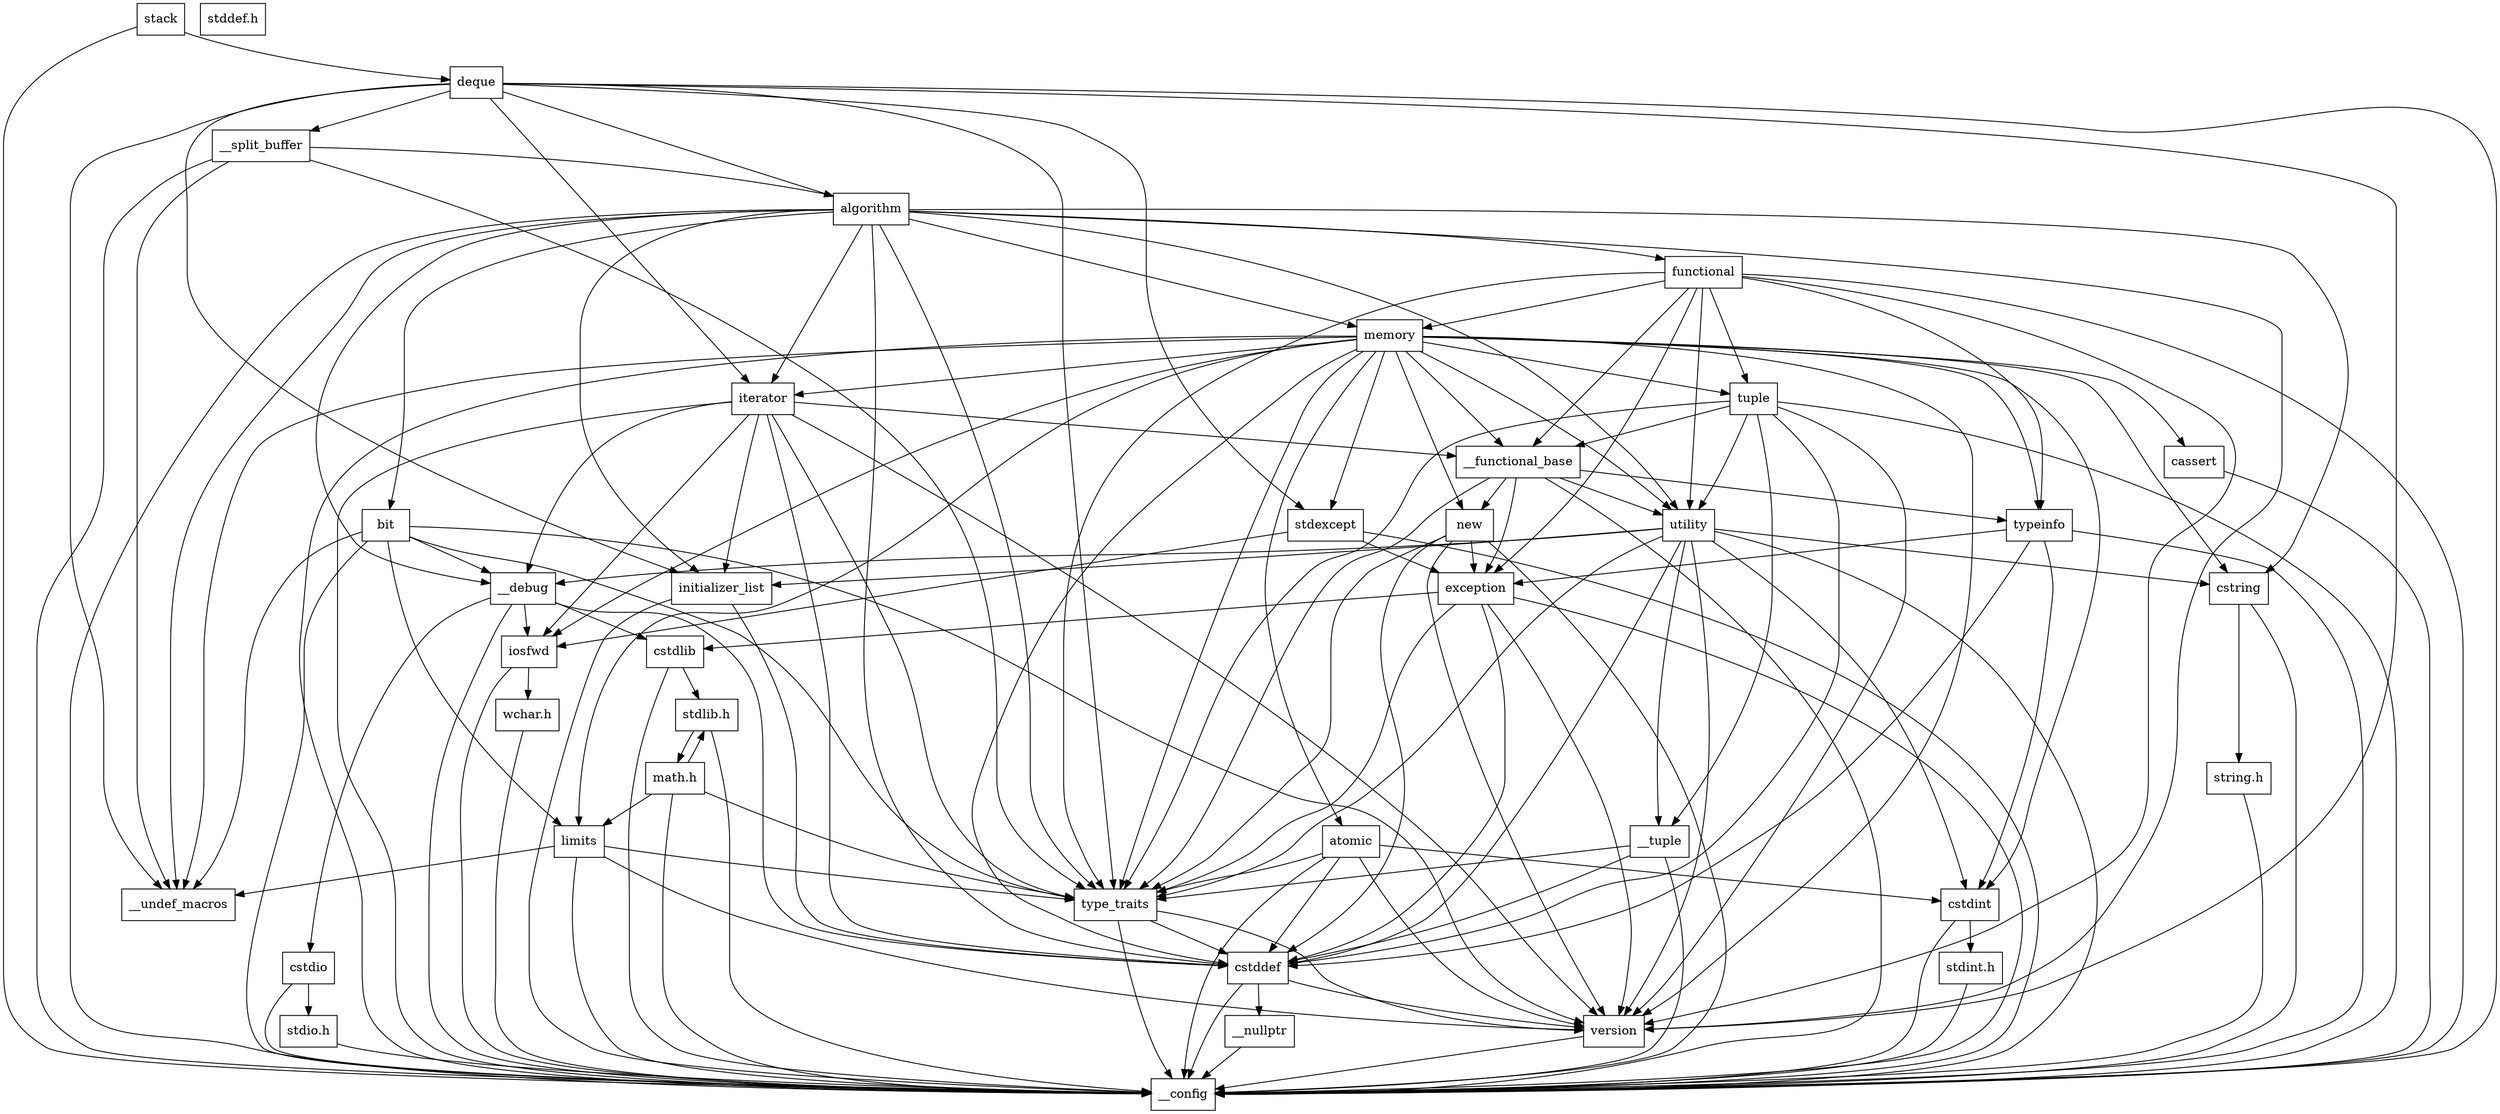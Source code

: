 digraph "dependencies" {
  header_1 [ shape="box", label="stack"];
  header_2 [ shape="box", label="__config"];
  header_11 [ shape="box", label="deque"];
  header_12 [ shape="box", label="__split_buffer"];
  header_13 [ shape="box", label="type_traits"];
  header_14 [ shape="box", label="cstddef"];
  header_15 [ shape="box", label="version"];
  header_18 [ shape="box", label="__nullptr"];
  header_19 [ shape="box", label="algorithm"];
  header_20 [ shape="box", label="initializer_list"];
  header_21 [ shape="box", label="cstring"];
  header_22 [ shape="box", label="string.h"];
  header_25 [ shape="box", label="stddef.h"];
  header_29 [ shape="box", label="utility"];
  header_30 [ shape="box", label="__tuple"];
  header_31 [ shape="box", label="cstdint"];
  header_32 [ shape="box", label="stdint.h"];
  header_40 [ shape="box", label="__debug"];
  header_41 [ shape="box", label="iosfwd"];
  header_42 [ shape="box", label="wchar.h"];
  header_52 [ shape="box", label="cstdlib"];
  header_53 [ shape="box", label="stdlib.h"];
  header_78 [ shape="box", label="math.h"];
  header_90 [ shape="box", label="limits"];
  header_91 [ shape="box", label="__undef_macros"];
  header_92 [ shape="box", label="cstdio"];
  header_93 [ shape="box", label="stdio.h"];
  header_102 [ shape="box", label="memory"];
  header_103 [ shape="box", label="typeinfo"];
  header_104 [ shape="box", label="exception"];
  header_105 [ shape="box", label="new"];
  header_106 [ shape="box", label="iterator"];
  header_107 [ shape="box", label="__functional_base"];
  header_108 [ shape="box", label="tuple"];
  header_109 [ shape="box", label="stdexcept"];
  header_110 [ shape="box", label="cassert"];
  header_112 [ shape="box", label="atomic"];
  header_113 [ shape="box", label="functional"];
  header_114 [ shape="box", label="bit"];
  header_90 -> header_2;
  header_90 -> header_13;
  header_90 -> header_91;
  header_90 -> header_15;
  header_11 -> header_2;
  header_11 -> header_12;
  header_11 -> header_13;
  header_11 -> header_20;
  header_11 -> header_106;
  header_11 -> header_19;
  header_11 -> header_109;
  header_11 -> header_15;
  header_11 -> header_91;
  header_52 -> header_2;
  header_52 -> header_53;
  header_78 -> header_2;
  header_78 -> header_53;
  header_78 -> header_13;
  header_78 -> header_90;
  header_18 -> header_2;
  header_22 -> header_2;
  header_105 -> header_2;
  header_105 -> header_104;
  header_105 -> header_13;
  header_105 -> header_14;
  header_105 -> header_15;
  header_15 -> header_2;
  header_106 -> header_2;
  header_106 -> header_41;
  header_106 -> header_107;
  header_106 -> header_13;
  header_106 -> header_14;
  header_106 -> header_20;
  header_106 -> header_15;
  header_106 -> header_40;
  header_29 -> header_2;
  header_29 -> header_30;
  header_29 -> header_13;
  header_29 -> header_20;
  header_29 -> header_14;
  header_29 -> header_21;
  header_29 -> header_31;
  header_29 -> header_15;
  header_29 -> header_40;
  header_21 -> header_2;
  header_21 -> header_22;
  header_110 -> header_2;
  header_12 -> header_2;
  header_12 -> header_13;
  header_12 -> header_19;
  header_12 -> header_91;
  header_19 -> header_2;
  header_19 -> header_20;
  header_19 -> header_13;
  header_19 -> header_21;
  header_19 -> header_29;
  header_19 -> header_102;
  header_19 -> header_113;
  header_19 -> header_106;
  header_19 -> header_14;
  header_19 -> header_114;
  header_19 -> header_15;
  header_19 -> header_40;
  header_19 -> header_91;
  header_53 -> header_2;
  header_53 -> header_78;
  header_112 -> header_2;
  header_112 -> header_14;
  header_112 -> header_31;
  header_112 -> header_13;
  header_112 -> header_15;
  header_92 -> header_2;
  header_92 -> header_93;
  header_108 -> header_2;
  header_108 -> header_30;
  header_108 -> header_14;
  header_108 -> header_13;
  header_108 -> header_107;
  header_108 -> header_29;
  header_108 -> header_15;
  header_13 -> header_2;
  header_13 -> header_14;
  header_13 -> header_15;
  header_42 -> header_2;
  header_30 -> header_2;
  header_30 -> header_14;
  header_30 -> header_13;
  header_32 -> header_2;
  header_93 -> header_2;
  header_14 -> header_2;
  header_14 -> header_15;
  header_14 -> header_18;
  header_103 -> header_2;
  header_103 -> header_104;
  header_103 -> header_14;
  header_103 -> header_31;
  header_114 -> header_2;
  header_114 -> header_90;
  header_114 -> header_13;
  header_114 -> header_15;
  header_114 -> header_40;
  header_114 -> header_91;
  header_31 -> header_2;
  header_31 -> header_32;
  header_107 -> header_2;
  header_107 -> header_13;
  header_107 -> header_103;
  header_107 -> header_104;
  header_107 -> header_105;
  header_107 -> header_29;
  header_1 -> header_2;
  header_1 -> header_11;
  header_109 -> header_2;
  header_109 -> header_104;
  header_109 -> header_41;
  header_102 -> header_2;
  header_102 -> header_13;
  header_102 -> header_103;
  header_102 -> header_14;
  header_102 -> header_31;
  header_102 -> header_105;
  header_102 -> header_29;
  header_102 -> header_90;
  header_102 -> header_106;
  header_102 -> header_107;
  header_102 -> header_41;
  header_102 -> header_108;
  header_102 -> header_109;
  header_102 -> header_21;
  header_102 -> header_110;
  header_102 -> header_112;
  header_102 -> header_15;
  header_102 -> header_91;
  header_40 -> header_2;
  header_40 -> header_41;
  header_40 -> header_52;
  header_40 -> header_92;
  header_40 -> header_14;
  header_20 -> header_2;
  header_20 -> header_14;
  header_41 -> header_2;
  header_41 -> header_42;
  header_104 -> header_2;
  header_104 -> header_14;
  header_104 -> header_52;
  header_104 -> header_13;
  header_104 -> header_15;
  header_113 -> header_2;
  header_113 -> header_13;
  header_113 -> header_103;
  header_113 -> header_104;
  header_113 -> header_102;
  header_113 -> header_108;
  header_113 -> header_29;
  header_113 -> header_15;
  header_113 -> header_107;
}